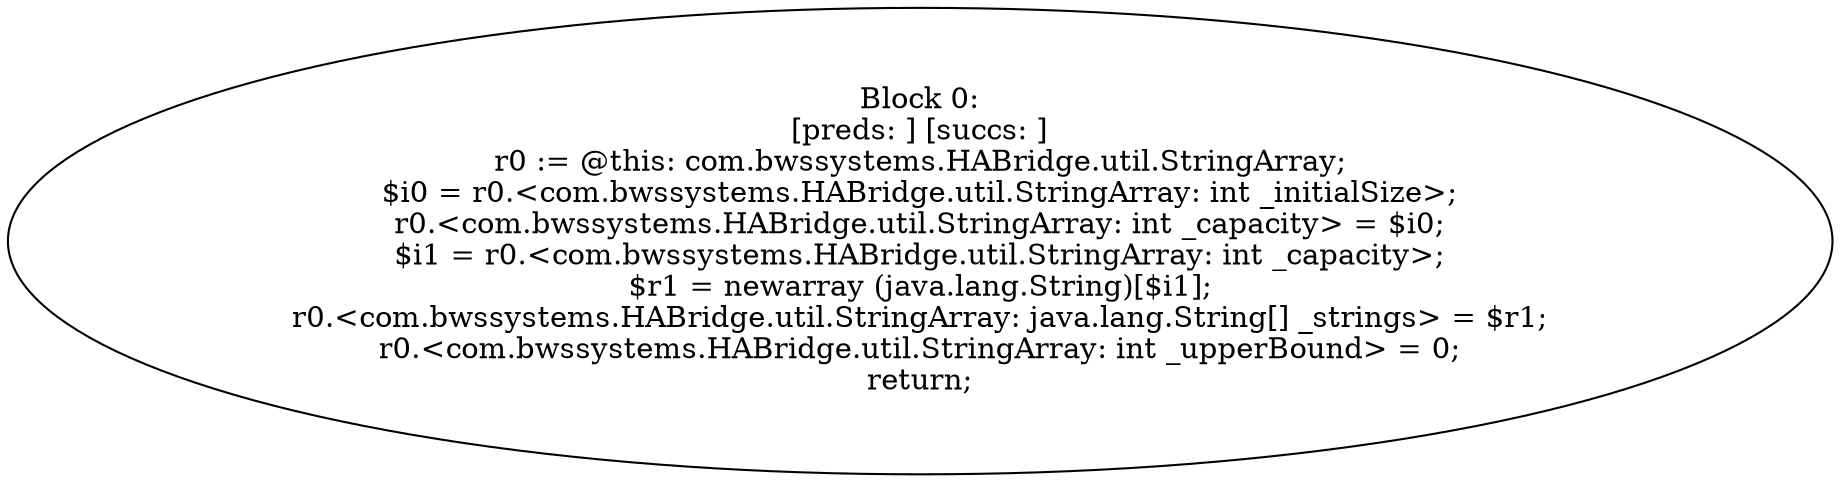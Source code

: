digraph "unitGraph" {
    "Block 0:
[preds: ] [succs: ]
r0 := @this: com.bwssystems.HABridge.util.StringArray;
$i0 = r0.<com.bwssystems.HABridge.util.StringArray: int _initialSize>;
r0.<com.bwssystems.HABridge.util.StringArray: int _capacity> = $i0;
$i1 = r0.<com.bwssystems.HABridge.util.StringArray: int _capacity>;
$r1 = newarray (java.lang.String)[$i1];
r0.<com.bwssystems.HABridge.util.StringArray: java.lang.String[] _strings> = $r1;
r0.<com.bwssystems.HABridge.util.StringArray: int _upperBound> = 0;
return;
"
}
